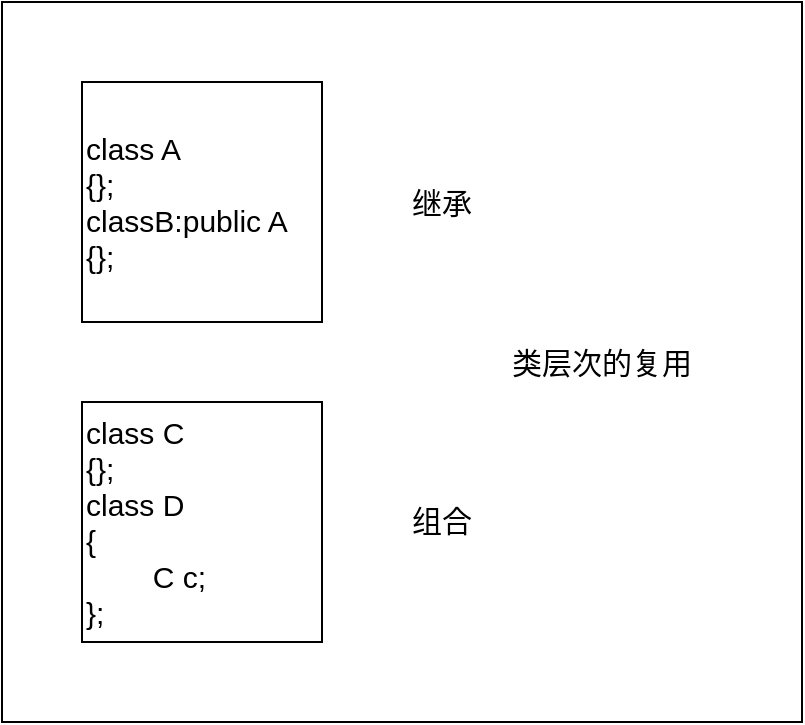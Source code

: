 <mxfile>
    <diagram id="b6xRZWFm0PqpqqgsYAqq" name="第 1 页">
        <mxGraphModel dx="443" dy="819" grid="1" gridSize="10" guides="1" tooltips="1" connect="1" arrows="1" fold="1" page="1" pageScale="1" pageWidth="1169" pageHeight="827" math="0" shadow="0">
            <root>
                <mxCell id="0"/>
                <mxCell id="1" parent="0"/>
                <mxCell id="8" value="" style="rounded=0;whiteSpace=wrap;html=1;fontSize=15;" vertex="1" parent="1">
                    <mxGeometry x="80" y="80" width="400" height="360" as="geometry"/>
                </mxCell>
                <mxCell id="2" value="&lt;font style=&quot;font-size: 15px;&quot;&gt;class A&lt;br&gt;{};&lt;br&gt;classB:public A&lt;br&gt;{};&lt;/font&gt;" style="rounded=0;whiteSpace=wrap;html=1;align=left;" vertex="1" parent="1">
                    <mxGeometry x="120" y="120" width="120" height="120" as="geometry"/>
                </mxCell>
                <mxCell id="3" value="&lt;font style=&quot;font-size: 15px;&quot;&gt;class C&lt;br&gt;{};&lt;br&gt;class D&lt;br&gt;{&lt;br&gt;&lt;span style=&quot;white-space: pre;&quot;&gt;&#9;&lt;/span&gt;C c;&lt;br&gt;};&lt;/font&gt;" style="rounded=0;whiteSpace=wrap;html=1;align=left;" vertex="1" parent="1">
                    <mxGeometry x="120" y="280" width="120" height="120" as="geometry"/>
                </mxCell>
                <mxCell id="4" value="&lt;font style=&quot;font-size: 15px;&quot;&gt;继承&lt;/font&gt;" style="text;html=1;strokeColor=none;fillColor=none;align=center;verticalAlign=middle;whiteSpace=wrap;rounded=0;" vertex="1" parent="1">
                    <mxGeometry x="270" y="160" width="60" height="40" as="geometry"/>
                </mxCell>
                <mxCell id="5" value="&lt;font style=&quot;font-size: 15px;&quot;&gt;组合&lt;/font&gt;" style="text;html=1;strokeColor=none;fillColor=none;align=center;verticalAlign=middle;whiteSpace=wrap;rounded=0;" vertex="1" parent="1">
                    <mxGeometry x="270" y="317.5" width="60" height="42.5" as="geometry"/>
                </mxCell>
                <mxCell id="6" value="&lt;font style=&quot;font-size: 15px;&quot;&gt;类层次的复用&lt;/font&gt;" style="text;html=1;strokeColor=none;fillColor=none;align=center;verticalAlign=middle;whiteSpace=wrap;rounded=0;" vertex="1" parent="1">
                    <mxGeometry x="320" y="240" width="120" height="40" as="geometry"/>
                </mxCell>
            </root>
        </mxGraphModel>
    </diagram>
</mxfile>